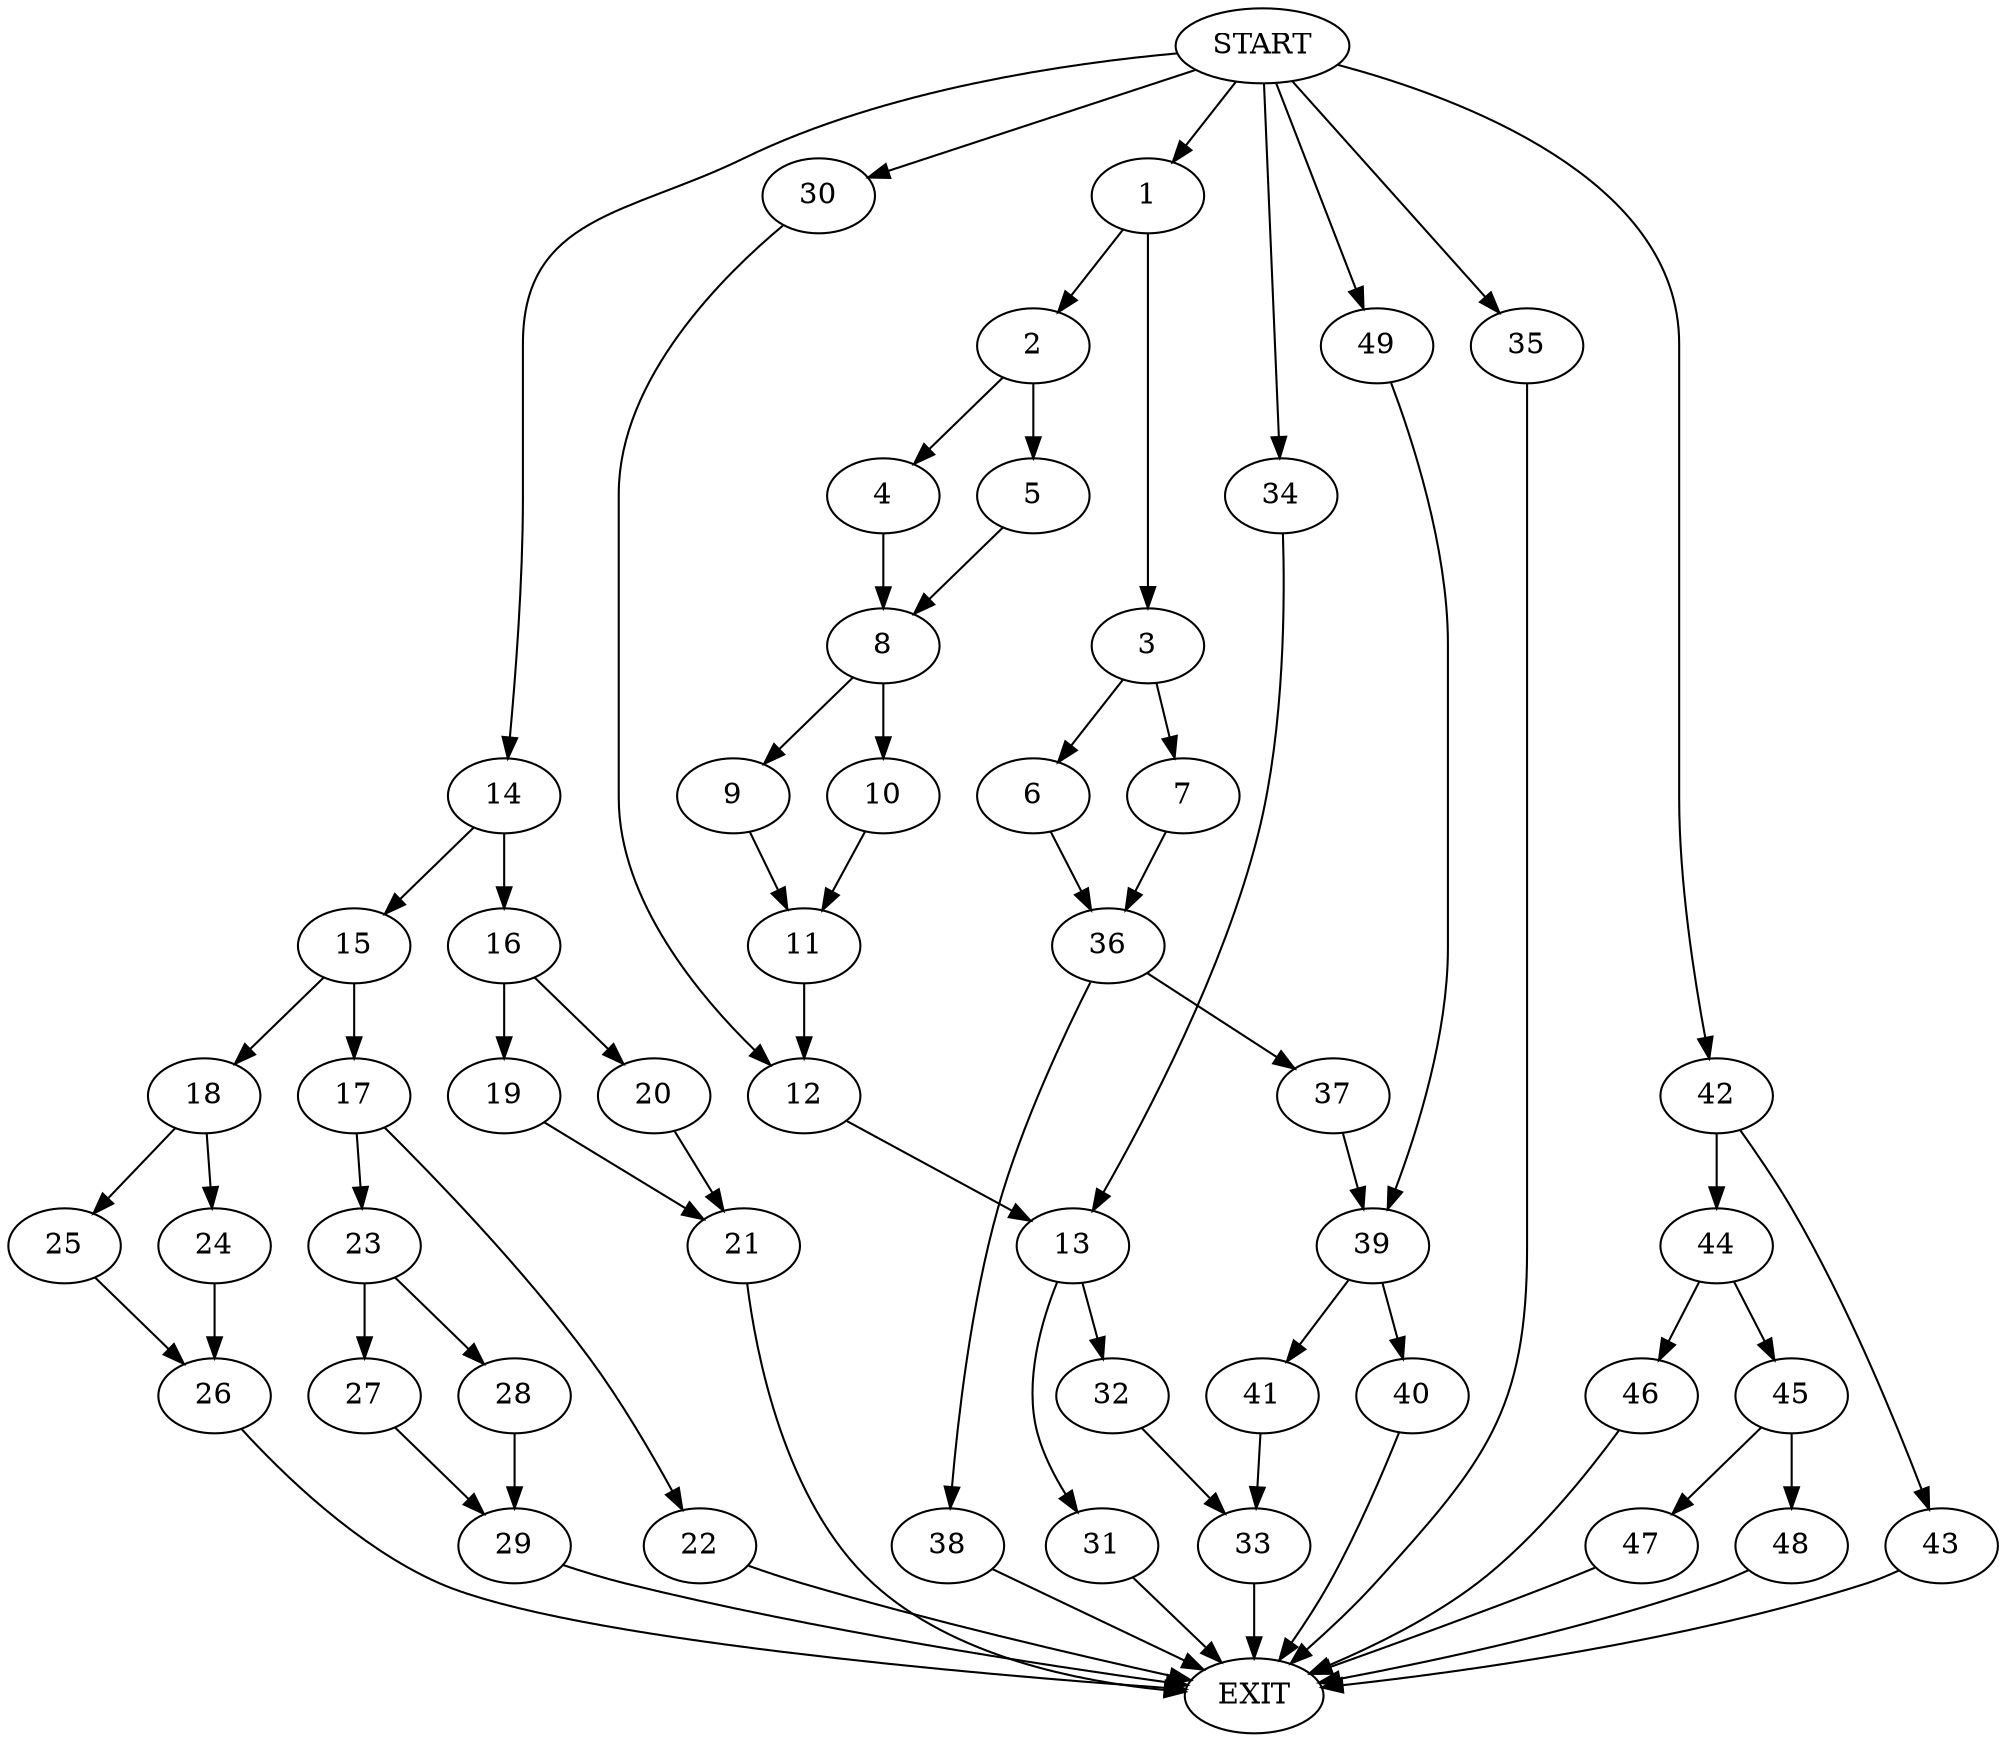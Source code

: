 digraph {
0 [label="START"]
50 [label="EXIT"]
0 -> 1
1 -> 2
1 -> 3
2 -> 4
2 -> 5
3 -> 6
3 -> 7
5 -> 8
4 -> 8
8 -> 9
8 -> 10
9 -> 11
10 -> 11
11 -> 12
12 -> 13
0 -> 14
14 -> 15
14 -> 16
15 -> 17
15 -> 18
16 -> 19
16 -> 20
20 -> 21
19 -> 21
21 -> 50
17 -> 22
17 -> 23
18 -> 24
18 -> 25
24 -> 26
25 -> 26
26 -> 50
23 -> 27
23 -> 28
22 -> 50
27 -> 29
28 -> 29
29 -> 50
0 -> 30
30 -> 12
13 -> 31
13 -> 32
32 -> 33
33 -> 50
0 -> 34
34 -> 13
31 -> 50
0 -> 35
35 -> 50
7 -> 36
6 -> 36
36 -> 37
36 -> 38
38 -> 50
37 -> 39
39 -> 40
39 -> 41
0 -> 42
42 -> 43
42 -> 44
44 -> 45
44 -> 46
43 -> 50
46 -> 50
45 -> 47
45 -> 48
47 -> 50
48 -> 50
41 -> 33
0 -> 49
49 -> 39
40 -> 50
}

